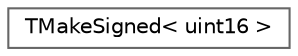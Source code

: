 digraph "Graphical Class Hierarchy"
{
 // INTERACTIVE_SVG=YES
 // LATEX_PDF_SIZE
  bgcolor="transparent";
  edge [fontname=Helvetica,fontsize=10,labelfontname=Helvetica,labelfontsize=10];
  node [fontname=Helvetica,fontsize=10,shape=box,height=0.2,width=0.4];
  rankdir="LR";
  Node0 [id="Node000000",label="TMakeSigned\< uint16 \>",height=0.2,width=0.4,color="grey40", fillcolor="white", style="filled",URL="$d5/dfa/structTMakeSigned_3_01uint16_01_4.html",tooltip=" "];
}
